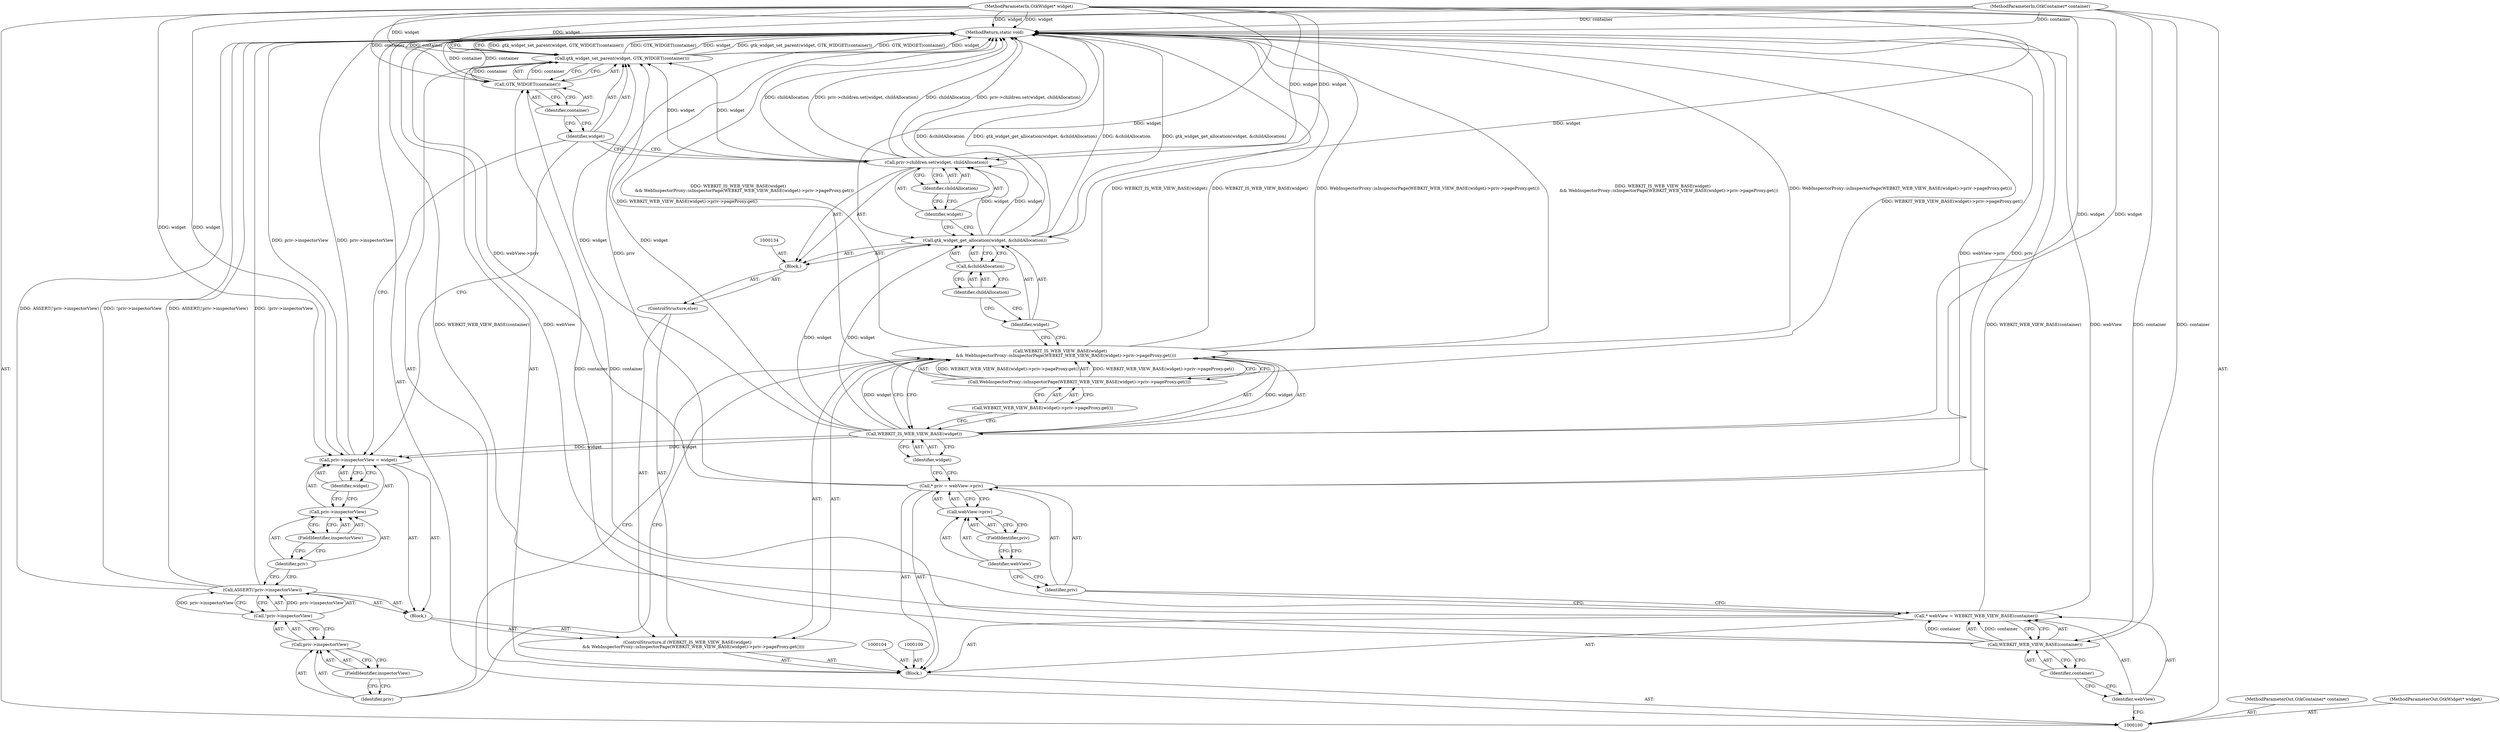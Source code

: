 digraph "0_Chrome_3bbc818ed1a7b63b8290bbde9ae975956748cb8a" {
"1000146" [label="(MethodReturn,static void)"];
"1000101" [label="(MethodParameterIn,GtkContainer* container)"];
"1000216" [label="(MethodParameterOut,GtkContainer* container)"];
"1000102" [label="(MethodParameterIn,GtkWidget* widget)"];
"1000217" [label="(MethodParameterOut,GtkWidget* widget)"];
"1000132" [label="(ControlStructure,else)"];
"1000133" [label="(Block,)"];
"1000136" [label="(Identifier,widget)"];
"1000137" [label="(Call,&childAllocation)"];
"1000138" [label="(Identifier,childAllocation)"];
"1000135" [label="(Call,gtk_widget_get_allocation(widget, &childAllocation))"];
"1000140" [label="(Identifier,widget)"];
"1000141" [label="(Identifier,childAllocation)"];
"1000139" [label="(Call,priv->children.set(widget, childAllocation))"];
"1000143" [label="(Identifier,widget)"];
"1000144" [label="(Call,GTK_WIDGET(container))"];
"1000142" [label="(Call,gtk_widget_set_parent(widget, GTK_WIDGET(container)))"];
"1000145" [label="(Identifier,container)"];
"1000103" [label="(Block,)"];
"1000105" [label="(Call,* webView = WEBKIT_WEB_VIEW_BASE(container))"];
"1000106" [label="(Identifier,webView)"];
"1000107" [label="(Call,WEBKIT_WEB_VIEW_BASE(container))"];
"1000108" [label="(Identifier,container)"];
"1000110" [label="(Call,* priv = webView->priv)"];
"1000111" [label="(Identifier,priv)"];
"1000112" [label="(Call,webView->priv)"];
"1000113" [label="(Identifier,webView)"];
"1000114" [label="(FieldIdentifier,priv)"];
"1000118" [label="(Identifier,widget)"];
"1000115" [label="(ControlStructure,if (WEBKIT_IS_WEB_VIEW_BASE(widget)\n         && WebInspectorProxy::isInspectorPage(WEBKIT_WEB_VIEW_BASE(widget)->priv->pageProxy.get())))"];
"1000116" [label="(Call,WEBKIT_IS_WEB_VIEW_BASE(widget)\n         && WebInspectorProxy::isInspectorPage(WEBKIT_WEB_VIEW_BASE(widget)->priv->pageProxy.get()))"];
"1000117" [label="(Call,WEBKIT_IS_WEB_VIEW_BASE(widget))"];
"1000121" [label="(Block,)"];
"1000119" [label="(Call,WebInspectorProxy::isInspectorPage(WEBKIT_WEB_VIEW_BASE(widget)->priv->pageProxy.get()))"];
"1000120" [label="(Call,WEBKIT_WEB_VIEW_BASE(widget)->priv->pageProxy.get())"];
"1000123" [label="(Call,!priv->inspectorView)"];
"1000124" [label="(Call,priv->inspectorView)"];
"1000125" [label="(Identifier,priv)"];
"1000126" [label="(FieldIdentifier,inspectorView)"];
"1000122" [label="(Call,ASSERT(!priv->inspectorView))"];
"1000130" [label="(FieldIdentifier,inspectorView)"];
"1000131" [label="(Identifier,widget)"];
"1000127" [label="(Call,priv->inspectorView = widget)"];
"1000128" [label="(Call,priv->inspectorView)"];
"1000129" [label="(Identifier,priv)"];
"1000146" -> "1000100"  [label="AST: "];
"1000146" -> "1000142"  [label="CFG: "];
"1000116" -> "1000146"  [label="DDG: WEBKIT_IS_WEB_VIEW_BASE(widget)"];
"1000116" -> "1000146"  [label="DDG: WebInspectorProxy::isInspectorPage(WEBKIT_WEB_VIEW_BASE(widget)->priv->pageProxy.get())"];
"1000116" -> "1000146"  [label="DDG: WEBKIT_IS_WEB_VIEW_BASE(widget)\n         && WebInspectorProxy::isInspectorPage(WEBKIT_WEB_VIEW_BASE(widget)->priv->pageProxy.get())"];
"1000142" -> "1000146"  [label="DDG: gtk_widget_set_parent(widget, GTK_WIDGET(container))"];
"1000142" -> "1000146"  [label="DDG: GTK_WIDGET(container)"];
"1000142" -> "1000146"  [label="DDG: widget"];
"1000105" -> "1000146"  [label="DDG: WEBKIT_WEB_VIEW_BASE(container)"];
"1000105" -> "1000146"  [label="DDG: webView"];
"1000127" -> "1000146"  [label="DDG: priv->inspectorView"];
"1000122" -> "1000146"  [label="DDG: !priv->inspectorView"];
"1000122" -> "1000146"  [label="DDG: ASSERT(!priv->inspectorView)"];
"1000139" -> "1000146"  [label="DDG: childAllocation"];
"1000139" -> "1000146"  [label="DDG: priv->children.set(widget, childAllocation)"];
"1000102" -> "1000146"  [label="DDG: widget"];
"1000110" -> "1000146"  [label="DDG: webView->priv"];
"1000110" -> "1000146"  [label="DDG: priv"];
"1000135" -> "1000146"  [label="DDG: gtk_widget_get_allocation(widget, &childAllocation)"];
"1000135" -> "1000146"  [label="DDG: &childAllocation"];
"1000101" -> "1000146"  [label="DDG: container"];
"1000119" -> "1000146"  [label="DDG: WEBKIT_WEB_VIEW_BASE(widget)->priv->pageProxy.get()"];
"1000144" -> "1000146"  [label="DDG: container"];
"1000101" -> "1000100"  [label="AST: "];
"1000101" -> "1000146"  [label="DDG: container"];
"1000101" -> "1000107"  [label="DDG: container"];
"1000101" -> "1000144"  [label="DDG: container"];
"1000216" -> "1000100"  [label="AST: "];
"1000102" -> "1000100"  [label="AST: "];
"1000102" -> "1000146"  [label="DDG: widget"];
"1000102" -> "1000117"  [label="DDG: widget"];
"1000102" -> "1000127"  [label="DDG: widget"];
"1000102" -> "1000135"  [label="DDG: widget"];
"1000102" -> "1000139"  [label="DDG: widget"];
"1000102" -> "1000142"  [label="DDG: widget"];
"1000217" -> "1000100"  [label="AST: "];
"1000132" -> "1000115"  [label="AST: "];
"1000133" -> "1000132"  [label="AST: "];
"1000133" -> "1000132"  [label="AST: "];
"1000134" -> "1000133"  [label="AST: "];
"1000135" -> "1000133"  [label="AST: "];
"1000139" -> "1000133"  [label="AST: "];
"1000136" -> "1000135"  [label="AST: "];
"1000136" -> "1000116"  [label="CFG: "];
"1000138" -> "1000136"  [label="CFG: "];
"1000137" -> "1000135"  [label="AST: "];
"1000137" -> "1000138"  [label="CFG: "];
"1000138" -> "1000137"  [label="AST: "];
"1000135" -> "1000137"  [label="CFG: "];
"1000138" -> "1000137"  [label="AST: "];
"1000138" -> "1000136"  [label="CFG: "];
"1000137" -> "1000138"  [label="CFG: "];
"1000135" -> "1000133"  [label="AST: "];
"1000135" -> "1000137"  [label="CFG: "];
"1000136" -> "1000135"  [label="AST: "];
"1000137" -> "1000135"  [label="AST: "];
"1000140" -> "1000135"  [label="CFG: "];
"1000135" -> "1000146"  [label="DDG: gtk_widget_get_allocation(widget, &childAllocation)"];
"1000135" -> "1000146"  [label="DDG: &childAllocation"];
"1000117" -> "1000135"  [label="DDG: widget"];
"1000102" -> "1000135"  [label="DDG: widget"];
"1000135" -> "1000139"  [label="DDG: widget"];
"1000140" -> "1000139"  [label="AST: "];
"1000140" -> "1000135"  [label="CFG: "];
"1000141" -> "1000140"  [label="CFG: "];
"1000141" -> "1000139"  [label="AST: "];
"1000141" -> "1000140"  [label="CFG: "];
"1000139" -> "1000141"  [label="CFG: "];
"1000139" -> "1000133"  [label="AST: "];
"1000139" -> "1000141"  [label="CFG: "];
"1000140" -> "1000139"  [label="AST: "];
"1000141" -> "1000139"  [label="AST: "];
"1000143" -> "1000139"  [label="CFG: "];
"1000139" -> "1000146"  [label="DDG: childAllocation"];
"1000139" -> "1000146"  [label="DDG: priv->children.set(widget, childAllocation)"];
"1000135" -> "1000139"  [label="DDG: widget"];
"1000102" -> "1000139"  [label="DDG: widget"];
"1000139" -> "1000142"  [label="DDG: widget"];
"1000143" -> "1000142"  [label="AST: "];
"1000143" -> "1000127"  [label="CFG: "];
"1000143" -> "1000139"  [label="CFG: "];
"1000145" -> "1000143"  [label="CFG: "];
"1000144" -> "1000142"  [label="AST: "];
"1000144" -> "1000145"  [label="CFG: "];
"1000145" -> "1000144"  [label="AST: "];
"1000142" -> "1000144"  [label="CFG: "];
"1000144" -> "1000146"  [label="DDG: container"];
"1000144" -> "1000142"  [label="DDG: container"];
"1000107" -> "1000144"  [label="DDG: container"];
"1000101" -> "1000144"  [label="DDG: container"];
"1000142" -> "1000103"  [label="AST: "];
"1000142" -> "1000144"  [label="CFG: "];
"1000143" -> "1000142"  [label="AST: "];
"1000144" -> "1000142"  [label="AST: "];
"1000146" -> "1000142"  [label="CFG: "];
"1000142" -> "1000146"  [label="DDG: gtk_widget_set_parent(widget, GTK_WIDGET(container))"];
"1000142" -> "1000146"  [label="DDG: GTK_WIDGET(container)"];
"1000142" -> "1000146"  [label="DDG: widget"];
"1000139" -> "1000142"  [label="DDG: widget"];
"1000102" -> "1000142"  [label="DDG: widget"];
"1000117" -> "1000142"  [label="DDG: widget"];
"1000144" -> "1000142"  [label="DDG: container"];
"1000145" -> "1000144"  [label="AST: "];
"1000145" -> "1000143"  [label="CFG: "];
"1000144" -> "1000145"  [label="CFG: "];
"1000103" -> "1000100"  [label="AST: "];
"1000104" -> "1000103"  [label="AST: "];
"1000105" -> "1000103"  [label="AST: "];
"1000109" -> "1000103"  [label="AST: "];
"1000110" -> "1000103"  [label="AST: "];
"1000115" -> "1000103"  [label="AST: "];
"1000142" -> "1000103"  [label="AST: "];
"1000105" -> "1000103"  [label="AST: "];
"1000105" -> "1000107"  [label="CFG: "];
"1000106" -> "1000105"  [label="AST: "];
"1000107" -> "1000105"  [label="AST: "];
"1000111" -> "1000105"  [label="CFG: "];
"1000105" -> "1000146"  [label="DDG: WEBKIT_WEB_VIEW_BASE(container)"];
"1000105" -> "1000146"  [label="DDG: webView"];
"1000107" -> "1000105"  [label="DDG: container"];
"1000106" -> "1000105"  [label="AST: "];
"1000106" -> "1000100"  [label="CFG: "];
"1000108" -> "1000106"  [label="CFG: "];
"1000107" -> "1000105"  [label="AST: "];
"1000107" -> "1000108"  [label="CFG: "];
"1000108" -> "1000107"  [label="AST: "];
"1000105" -> "1000107"  [label="CFG: "];
"1000107" -> "1000105"  [label="DDG: container"];
"1000101" -> "1000107"  [label="DDG: container"];
"1000107" -> "1000144"  [label="DDG: container"];
"1000108" -> "1000107"  [label="AST: "];
"1000108" -> "1000106"  [label="CFG: "];
"1000107" -> "1000108"  [label="CFG: "];
"1000110" -> "1000103"  [label="AST: "];
"1000110" -> "1000112"  [label="CFG: "];
"1000111" -> "1000110"  [label="AST: "];
"1000112" -> "1000110"  [label="AST: "];
"1000118" -> "1000110"  [label="CFG: "];
"1000110" -> "1000146"  [label="DDG: webView->priv"];
"1000110" -> "1000146"  [label="DDG: priv"];
"1000111" -> "1000110"  [label="AST: "];
"1000111" -> "1000105"  [label="CFG: "];
"1000113" -> "1000111"  [label="CFG: "];
"1000112" -> "1000110"  [label="AST: "];
"1000112" -> "1000114"  [label="CFG: "];
"1000113" -> "1000112"  [label="AST: "];
"1000114" -> "1000112"  [label="AST: "];
"1000110" -> "1000112"  [label="CFG: "];
"1000113" -> "1000112"  [label="AST: "];
"1000113" -> "1000111"  [label="CFG: "];
"1000114" -> "1000113"  [label="CFG: "];
"1000114" -> "1000112"  [label="AST: "];
"1000114" -> "1000113"  [label="CFG: "];
"1000112" -> "1000114"  [label="CFG: "];
"1000118" -> "1000117"  [label="AST: "];
"1000118" -> "1000110"  [label="CFG: "];
"1000117" -> "1000118"  [label="CFG: "];
"1000115" -> "1000103"  [label="AST: "];
"1000116" -> "1000115"  [label="AST: "];
"1000121" -> "1000115"  [label="AST: "];
"1000132" -> "1000115"  [label="AST: "];
"1000116" -> "1000115"  [label="AST: "];
"1000116" -> "1000117"  [label="CFG: "];
"1000116" -> "1000119"  [label="CFG: "];
"1000117" -> "1000116"  [label="AST: "];
"1000119" -> "1000116"  [label="AST: "];
"1000125" -> "1000116"  [label="CFG: "];
"1000136" -> "1000116"  [label="CFG: "];
"1000116" -> "1000146"  [label="DDG: WEBKIT_IS_WEB_VIEW_BASE(widget)"];
"1000116" -> "1000146"  [label="DDG: WebInspectorProxy::isInspectorPage(WEBKIT_WEB_VIEW_BASE(widget)->priv->pageProxy.get())"];
"1000116" -> "1000146"  [label="DDG: WEBKIT_IS_WEB_VIEW_BASE(widget)\n         && WebInspectorProxy::isInspectorPage(WEBKIT_WEB_VIEW_BASE(widget)->priv->pageProxy.get())"];
"1000117" -> "1000116"  [label="DDG: widget"];
"1000119" -> "1000116"  [label="DDG: WEBKIT_WEB_VIEW_BASE(widget)->priv->pageProxy.get()"];
"1000117" -> "1000116"  [label="AST: "];
"1000117" -> "1000118"  [label="CFG: "];
"1000118" -> "1000117"  [label="AST: "];
"1000120" -> "1000117"  [label="CFG: "];
"1000116" -> "1000117"  [label="CFG: "];
"1000117" -> "1000116"  [label="DDG: widget"];
"1000102" -> "1000117"  [label="DDG: widget"];
"1000117" -> "1000127"  [label="DDG: widget"];
"1000117" -> "1000135"  [label="DDG: widget"];
"1000117" -> "1000142"  [label="DDG: widget"];
"1000121" -> "1000115"  [label="AST: "];
"1000122" -> "1000121"  [label="AST: "];
"1000127" -> "1000121"  [label="AST: "];
"1000119" -> "1000116"  [label="AST: "];
"1000119" -> "1000120"  [label="CFG: "];
"1000120" -> "1000119"  [label="AST: "];
"1000116" -> "1000119"  [label="CFG: "];
"1000119" -> "1000146"  [label="DDG: WEBKIT_WEB_VIEW_BASE(widget)->priv->pageProxy.get()"];
"1000119" -> "1000116"  [label="DDG: WEBKIT_WEB_VIEW_BASE(widget)->priv->pageProxy.get()"];
"1000120" -> "1000119"  [label="AST: "];
"1000120" -> "1000117"  [label="CFG: "];
"1000119" -> "1000120"  [label="CFG: "];
"1000123" -> "1000122"  [label="AST: "];
"1000123" -> "1000124"  [label="CFG: "];
"1000124" -> "1000123"  [label="AST: "];
"1000122" -> "1000123"  [label="CFG: "];
"1000123" -> "1000122"  [label="DDG: priv->inspectorView"];
"1000124" -> "1000123"  [label="AST: "];
"1000124" -> "1000126"  [label="CFG: "];
"1000125" -> "1000124"  [label="AST: "];
"1000126" -> "1000124"  [label="AST: "];
"1000123" -> "1000124"  [label="CFG: "];
"1000125" -> "1000124"  [label="AST: "];
"1000125" -> "1000116"  [label="CFG: "];
"1000126" -> "1000125"  [label="CFG: "];
"1000126" -> "1000124"  [label="AST: "];
"1000126" -> "1000125"  [label="CFG: "];
"1000124" -> "1000126"  [label="CFG: "];
"1000122" -> "1000121"  [label="AST: "];
"1000122" -> "1000123"  [label="CFG: "];
"1000123" -> "1000122"  [label="AST: "];
"1000129" -> "1000122"  [label="CFG: "];
"1000122" -> "1000146"  [label="DDG: !priv->inspectorView"];
"1000122" -> "1000146"  [label="DDG: ASSERT(!priv->inspectorView)"];
"1000123" -> "1000122"  [label="DDG: priv->inspectorView"];
"1000130" -> "1000128"  [label="AST: "];
"1000130" -> "1000129"  [label="CFG: "];
"1000128" -> "1000130"  [label="CFG: "];
"1000131" -> "1000127"  [label="AST: "];
"1000131" -> "1000128"  [label="CFG: "];
"1000127" -> "1000131"  [label="CFG: "];
"1000127" -> "1000121"  [label="AST: "];
"1000127" -> "1000131"  [label="CFG: "];
"1000128" -> "1000127"  [label="AST: "];
"1000131" -> "1000127"  [label="AST: "];
"1000143" -> "1000127"  [label="CFG: "];
"1000127" -> "1000146"  [label="DDG: priv->inspectorView"];
"1000117" -> "1000127"  [label="DDG: widget"];
"1000102" -> "1000127"  [label="DDG: widget"];
"1000128" -> "1000127"  [label="AST: "];
"1000128" -> "1000130"  [label="CFG: "];
"1000129" -> "1000128"  [label="AST: "];
"1000130" -> "1000128"  [label="AST: "];
"1000131" -> "1000128"  [label="CFG: "];
"1000129" -> "1000128"  [label="AST: "];
"1000129" -> "1000122"  [label="CFG: "];
"1000130" -> "1000129"  [label="CFG: "];
}

